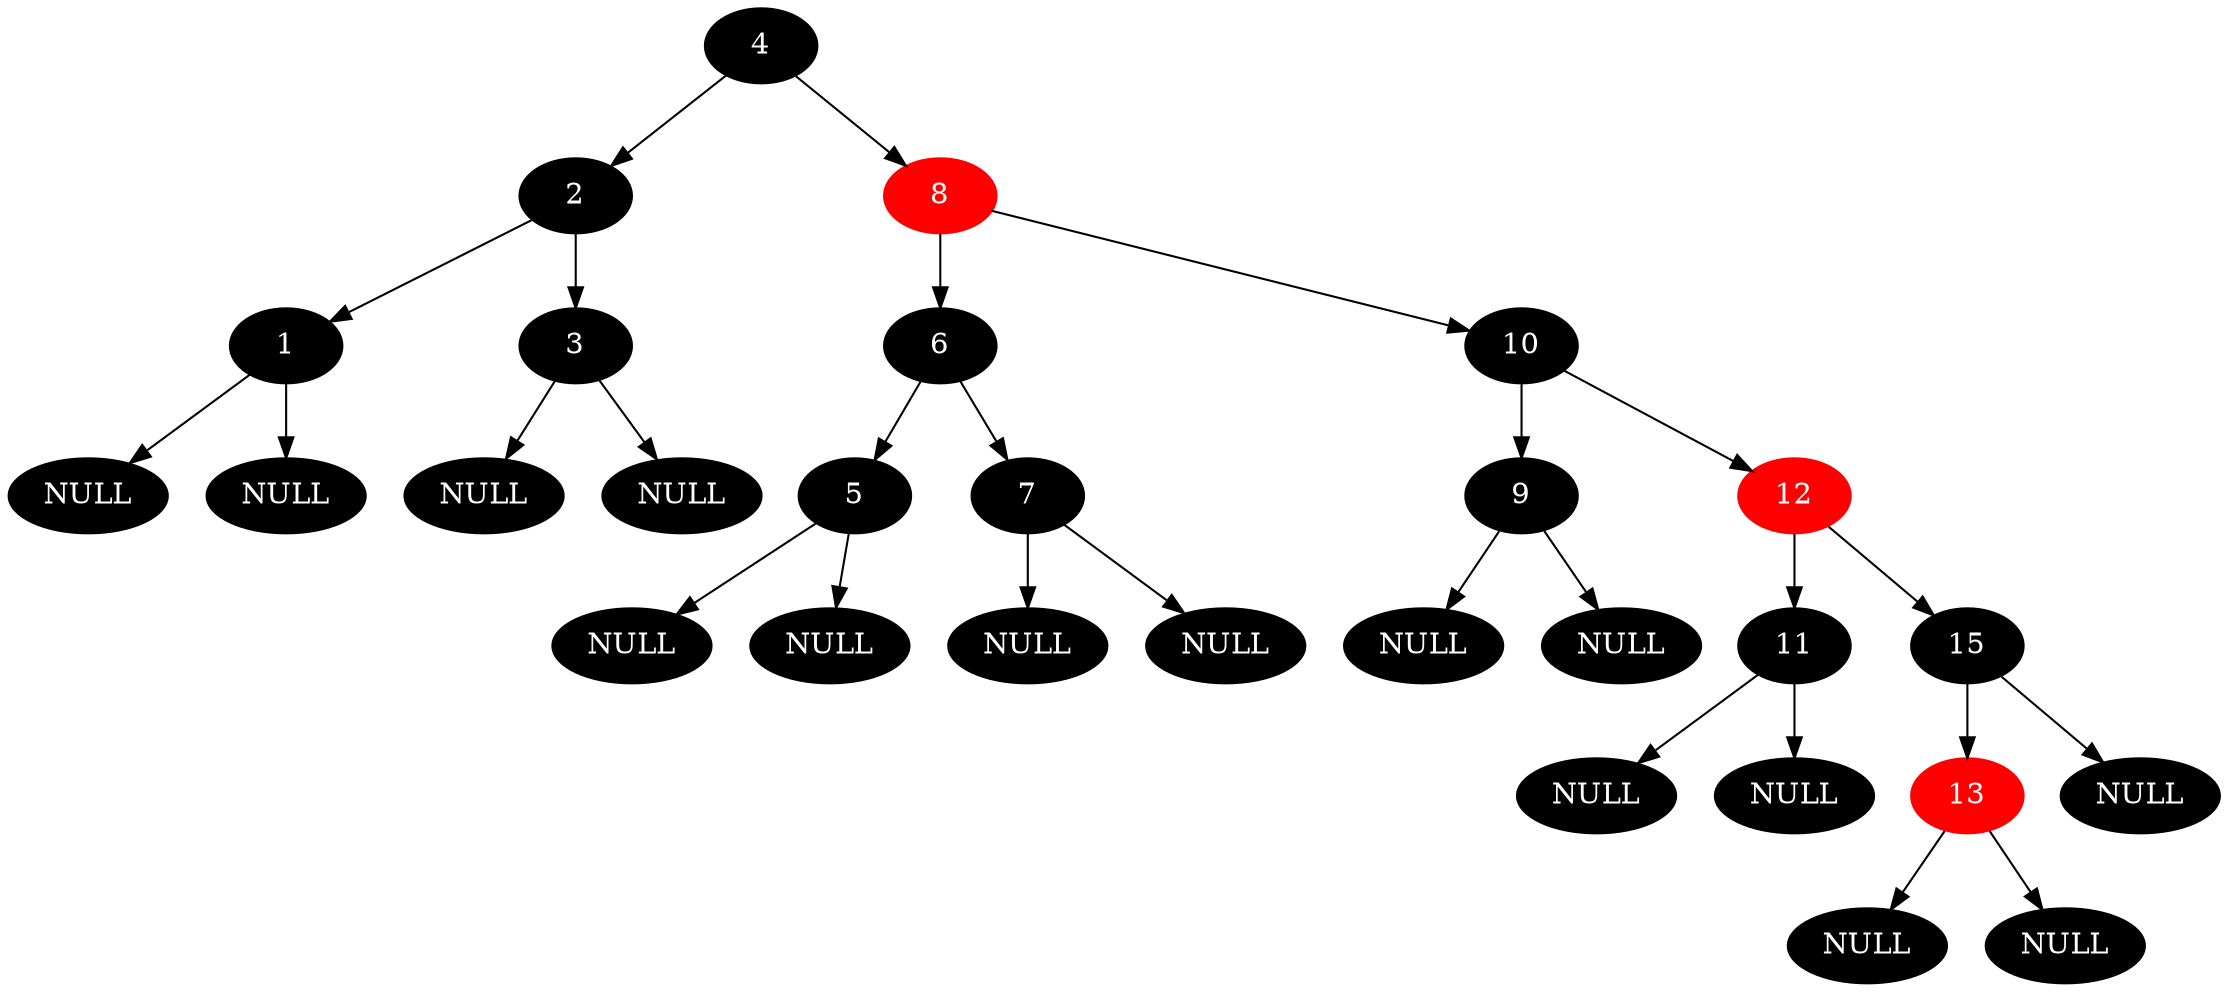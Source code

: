 digraph{
0[label="4",color=black,style=filled,fontcolor=white];
0 -> 1;
0 -> 2;
1[label="2",color=black,style=filled,fontcolor=white];
1 -> 3;
1 -> 4;
3[label="1",color=black,style=filled,fontcolor=white];
3 -> 7;
3 -> 8;
7[label="NULL",color=black,style=filled,fontcolor=white];
8[label="NULL",color=black,style=filled,fontcolor=white];
4[label="3",color=black,style=filled,fontcolor=white];
4 -> 9;
4 -> 10;
9[label="NULL",color=black,style=filled,fontcolor=white];
10[label="NULL",color=black,style=filled,fontcolor=white];
2[label="8",color=red,style=filled,fontcolor=white];
2 -> 5;
2 -> 6;
5[label="6",color=black,style=filled,fontcolor=white];
5 -> 11;
5 -> 12;
11[label="5",color=black,style=filled,fontcolor=white];
11 -> 23;
11 -> 24;
23[label="NULL",color=black,style=filled,fontcolor=white];
24[label="NULL",color=black,style=filled,fontcolor=white];
12[label="7",color=black,style=filled,fontcolor=white];
12 -> 25;
12 -> 26;
25[label="NULL",color=black,style=filled,fontcolor=white];
26[label="NULL",color=black,style=filled,fontcolor=white];
6[label="10",color=black,style=filled,fontcolor=white];
6 -> 13;
6 -> 14;
13[label="9",color=black,style=filled,fontcolor=white];
13 -> 27;
13 -> 28;
27[label="NULL",color=black,style=filled,fontcolor=white];
28[label="NULL",color=black,style=filled,fontcolor=white];
14[label="12",color=red,style=filled,fontcolor=white];
14 -> 29;
14 -> 30;
29[label="11",color=black,style=filled,fontcolor=white];
29 -> 59;
29 -> 60;
59[label="NULL",color=black,style=filled,fontcolor=white];
60[label="NULL",color=black,style=filled,fontcolor=white];
30[label="15",color=black,style=filled,fontcolor=white];
30 -> 61;
30 -> 62;
61[label="13",color=red,style=filled,fontcolor=white];
61 -> 123;
61 -> 124;
123[label="NULL",color=black,style=filled,fontcolor=white];
124[label="NULL",color=black,style=filled,fontcolor=white];
62[label="NULL",color=black,style=filled,fontcolor=white];
}
